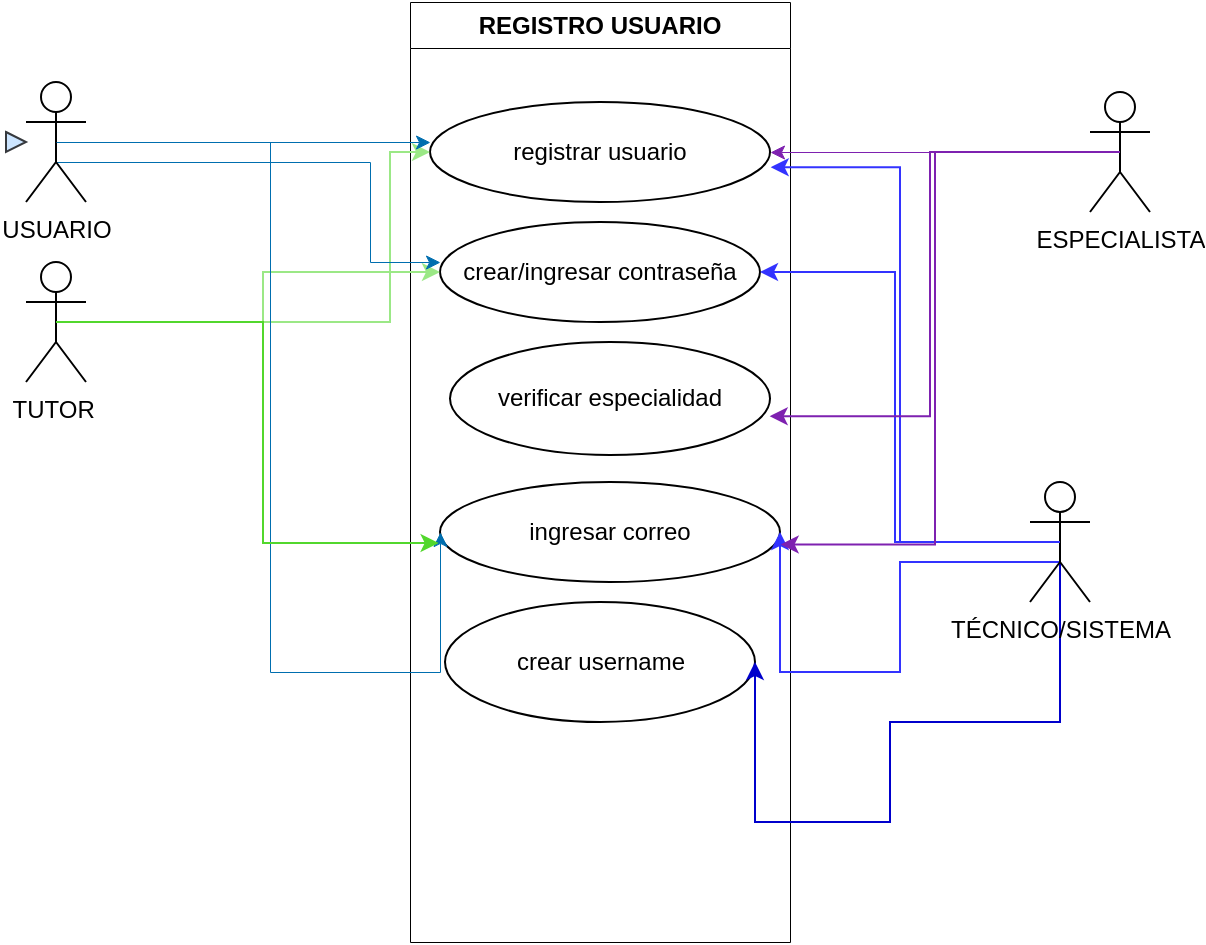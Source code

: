 <mxfile version="24.0.8" type="github" pages="2">
  <diagram name="Página-1" id="3NIjhlgy2YTikS_V9KKs">
    <mxGraphModel dx="1862" dy="945" grid="1" gridSize="10" guides="1" tooltips="1" connect="1" arrows="1" fold="1" page="1" pageScale="1" pageWidth="291" pageHeight="413" math="0" shadow="0">
      <root>
        <mxCell id="0" />
        <mxCell id="1" parent="0" />
        <mxCell id="s-yuEmEmYm-1q9ebvQfU-1" value="REGISTRO USUARIO" style="swimlane;whiteSpace=wrap;html=1;strokeWidth=0.5;" vertex="1" parent="1">
          <mxGeometry x="-390" y="-380" width="190" height="470" as="geometry" />
        </mxCell>
        <mxCell id="s-yuEmEmYm-1q9ebvQfU-10" value="registrar usuario" style="ellipse;whiteSpace=wrap;html=1;" vertex="1" parent="s-yuEmEmYm-1q9ebvQfU-1">
          <mxGeometry x="10" y="50" width="170" height="50" as="geometry" />
        </mxCell>
        <mxCell id="s-yuEmEmYm-1q9ebvQfU-9" value="crear/ingresar contraseña" style="ellipse;whiteSpace=wrap;html=1;" vertex="1" parent="s-yuEmEmYm-1q9ebvQfU-1">
          <mxGeometry x="15" y="110" width="160" height="50" as="geometry" />
        </mxCell>
        <mxCell id="s-yuEmEmYm-1q9ebvQfU-16" value="verificar especialidad" style="ellipse;whiteSpace=wrap;html=1;" vertex="1" parent="s-yuEmEmYm-1q9ebvQfU-1">
          <mxGeometry x="20" y="170" width="160" height="56.5" as="geometry" />
        </mxCell>
        <mxCell id="s-yuEmEmYm-1q9ebvQfU-23" value="ingresar correo" style="ellipse;whiteSpace=wrap;html=1;" vertex="1" parent="s-yuEmEmYm-1q9ebvQfU-1">
          <mxGeometry x="15" y="240" width="170" height="50" as="geometry" />
        </mxCell>
        <mxCell id="s-yuEmEmYm-1q9ebvQfU-34" value="crear username" style="ellipse;whiteSpace=wrap;html=1;" vertex="1" parent="s-yuEmEmYm-1q9ebvQfU-1">
          <mxGeometry x="17.5" y="300" width="155" height="60" as="geometry" />
        </mxCell>
        <mxCell id="s-yuEmEmYm-1q9ebvQfU-28" style="edgeStyle=orthogonalEdgeStyle;rounded=0;orthogonalLoop=1;jettySize=auto;html=1;exitX=0.5;exitY=0.5;exitDx=0;exitDy=0;exitPerimeter=0;entryX=1;entryY=0.5;entryDx=0;entryDy=0;strokeWidth=1;strokeColor=#3333FF;" edge="1" parent="1" source="s-yuEmEmYm-1q9ebvQfU-2" target="s-yuEmEmYm-1q9ebvQfU-23">
          <mxGeometry relative="1" as="geometry">
            <Array as="points">
              <mxPoint x="-65" y="-100" />
              <mxPoint x="-145" y="-100" />
              <mxPoint x="-145" y="-45" />
            </Array>
          </mxGeometry>
        </mxCell>
        <mxCell id="s-yuEmEmYm-1q9ebvQfU-31" style="edgeStyle=orthogonalEdgeStyle;rounded=0;orthogonalLoop=1;jettySize=auto;html=1;exitX=0.5;exitY=0.5;exitDx=0;exitDy=0;exitPerimeter=0;entryX=1;entryY=0.5;entryDx=0;entryDy=0;strokeColor=#3333FF;strokeWidth=1;" edge="1" parent="1" source="s-yuEmEmYm-1q9ebvQfU-2" target="s-yuEmEmYm-1q9ebvQfU-9">
          <mxGeometry relative="1" as="geometry" />
        </mxCell>
        <mxCell id="s-yuEmEmYm-1q9ebvQfU-36" style="edgeStyle=orthogonalEdgeStyle;rounded=0;orthogonalLoop=1;jettySize=auto;html=1;exitX=0.5;exitY=0.5;exitDx=0;exitDy=0;exitPerimeter=0;entryX=1;entryY=0.5;entryDx=0;entryDy=0;fillColor=#dae8fc;strokeColor=#0000CC;" edge="1" parent="1" source="s-yuEmEmYm-1q9ebvQfU-2" target="s-yuEmEmYm-1q9ebvQfU-34">
          <mxGeometry relative="1" as="geometry">
            <Array as="points">
              <mxPoint x="-65" y="-20" />
              <mxPoint x="-150" y="-20" />
              <mxPoint x="-150" y="30" />
            </Array>
          </mxGeometry>
        </mxCell>
        <mxCell id="s-yuEmEmYm-1q9ebvQfU-2" value="TÉCNICO/SISTEMA" style="shape=umlActor;verticalLabelPosition=bottom;verticalAlign=top;html=1;outlineConnect=0;" vertex="1" parent="1">
          <mxGeometry x="-80" y="-140" width="30" height="60" as="geometry" />
        </mxCell>
        <mxCell id="s-yuEmEmYm-1q9ebvQfU-12" style="edgeStyle=orthogonalEdgeStyle;rounded=0;orthogonalLoop=1;jettySize=auto;html=1;exitX=0.5;exitY=0.5;exitDx=0;exitDy=0;exitPerimeter=0;entryX=0;entryY=0.5;entryDx=0;entryDy=0;strokeWidth=1;strokeColor=#9be886;fillColor=#cdeb8b;" edge="1" parent="1" source="s-yuEmEmYm-1q9ebvQfU-3" target="s-yuEmEmYm-1q9ebvQfU-10">
          <mxGeometry relative="1" as="geometry">
            <Array as="points">
              <mxPoint x="-400" y="-220" />
              <mxPoint x="-400" y="-305" />
            </Array>
          </mxGeometry>
        </mxCell>
        <mxCell id="s-yuEmEmYm-1q9ebvQfU-32" style="edgeStyle=orthogonalEdgeStyle;rounded=0;orthogonalLoop=1;jettySize=auto;html=1;exitX=0.5;exitY=0.5;exitDx=0;exitDy=0;exitPerimeter=0;entryX=0;entryY=0.5;entryDx=0;entryDy=0;fillColor=#d5e8d4;strokeColor=#9be886;" edge="1" parent="1" source="s-yuEmEmYm-1q9ebvQfU-3" target="s-yuEmEmYm-1q9ebvQfU-9">
          <mxGeometry relative="1" as="geometry">
            <mxPoint x="-430" y="-180" as="targetPoint" />
          </mxGeometry>
        </mxCell>
        <mxCell id="s-yuEmEmYm-1q9ebvQfU-3" value="TUTOR&amp;nbsp;&lt;div&gt;&lt;br&gt;&lt;/div&gt;" style="shape=umlActor;verticalLabelPosition=bottom;verticalAlign=top;html=1;outlineConnect=0;" vertex="1" parent="1">
          <mxGeometry x="-582" y="-250" width="30" height="60" as="geometry" />
        </mxCell>
        <mxCell id="s-yuEmEmYm-1q9ebvQfU-20" style="edgeStyle=orthogonalEdgeStyle;rounded=0;orthogonalLoop=1;jettySize=auto;html=1;exitX=0.5;exitY=0.5;exitDx=0;exitDy=0;exitPerimeter=0;entryX=0;entryY=0.5;entryDx=0;entryDy=0;strokeWidth=0.5;fillColor=#1ba1e2;strokeColor=#006EAF;" edge="1" parent="1">
          <mxGeometry relative="1" as="geometry">
            <mxPoint x="-567" y="-315" as="sourcePoint" />
            <mxPoint x="-375" y="-250" as="targetPoint" />
            <Array as="points">
              <mxPoint x="-567" y="-300" />
              <mxPoint x="-410" y="-300" />
              <mxPoint x="-410" y="-250" />
            </Array>
          </mxGeometry>
        </mxCell>
        <mxCell id="s-yuEmEmYm-1q9ebvQfU-26" style="edgeStyle=orthogonalEdgeStyle;rounded=0;orthogonalLoop=1;jettySize=auto;html=1;exitX=0.5;exitY=0.5;exitDx=0;exitDy=0;exitPerimeter=0;entryX=0;entryY=0.5;entryDx=0;entryDy=0;strokeWidth=0.5;fillColor=#1ba1e2;strokeColor=#006EAF;" edge="1" parent="1" source="s-yuEmEmYm-1q9ebvQfU-4" target="s-yuEmEmYm-1q9ebvQfU-23">
          <mxGeometry relative="1" as="geometry">
            <Array as="points">
              <mxPoint x="-460" y="-310" />
              <mxPoint x="-460" y="-45" />
            </Array>
          </mxGeometry>
        </mxCell>
        <mxCell id="s-yuEmEmYm-1q9ebvQfU-4" value="USUARIO&lt;div&gt;&lt;br&gt;&lt;/div&gt;" style="shape=umlActor;verticalLabelPosition=bottom;verticalAlign=top;html=1;outlineConnect=0;" vertex="1" parent="1">
          <mxGeometry x="-582" y="-340" width="30" height="60" as="geometry" />
        </mxCell>
        <mxCell id="s-yuEmEmYm-1q9ebvQfU-13" style="edgeStyle=orthogonalEdgeStyle;rounded=0;orthogonalLoop=1;jettySize=auto;html=1;exitX=0.5;exitY=0.5;exitDx=0;exitDy=0;exitPerimeter=0;entryX=1;entryY=0.5;entryDx=0;entryDy=0;strokeWidth=0.5;strokeColor=#7e21b0;" edge="1" parent="1" source="s-yuEmEmYm-1q9ebvQfU-7" target="s-yuEmEmYm-1q9ebvQfU-10">
          <mxGeometry relative="1" as="geometry" />
        </mxCell>
        <mxCell id="s-yuEmEmYm-1q9ebvQfU-7" value="ESPECIALISTA" style="shape=umlActor;verticalLabelPosition=bottom;verticalAlign=top;html=1;outlineConnect=0;" vertex="1" parent="1">
          <mxGeometry x="-50" y="-335" width="30" height="60" as="geometry" />
        </mxCell>
        <mxCell id="s-yuEmEmYm-1q9ebvQfU-11" style="edgeStyle=orthogonalEdgeStyle;rounded=0;orthogonalLoop=1;jettySize=auto;html=1;exitX=0.5;exitY=0.5;exitDx=0;exitDy=0;exitPerimeter=0;entryX=0;entryY=0.4;entryDx=0;entryDy=0;entryPerimeter=0;strokeWidth=0.5;fillColor=#1ba1e2;strokeColor=#006EAF;" edge="1" parent="1" source="s-yuEmEmYm-1q9ebvQfU-4" target="s-yuEmEmYm-1q9ebvQfU-10">
          <mxGeometry relative="1" as="geometry" />
        </mxCell>
        <mxCell id="s-yuEmEmYm-1q9ebvQfU-15" style="edgeStyle=orthogonalEdgeStyle;rounded=0;orthogonalLoop=1;jettySize=auto;html=1;exitX=0.5;exitY=0.5;exitDx=0;exitDy=0;exitPerimeter=0;entryX=1.002;entryY=0.652;entryDx=0;entryDy=0;entryPerimeter=0;strokeWidth=1;strokeColor=#3333FF;" edge="1" parent="1" source="s-yuEmEmYm-1q9ebvQfU-2" target="s-yuEmEmYm-1q9ebvQfU-10">
          <mxGeometry relative="1" as="geometry" />
        </mxCell>
        <mxCell id="s-yuEmEmYm-1q9ebvQfU-21" style="edgeStyle=orthogonalEdgeStyle;rounded=0;orthogonalLoop=1;jettySize=auto;html=1;exitX=0.5;exitY=0.5;exitDx=0;exitDy=0;exitPerimeter=0;entryX=0.999;entryY=0.656;entryDx=0;entryDy=0;entryPerimeter=0;strokeWidth=1;strokeColor=#7e21b0;" edge="1" parent="1" source="s-yuEmEmYm-1q9ebvQfU-7" target="s-yuEmEmYm-1q9ebvQfU-16">
          <mxGeometry relative="1" as="geometry" />
        </mxCell>
        <mxCell id="s-yuEmEmYm-1q9ebvQfU-25" style="edgeStyle=orthogonalEdgeStyle;rounded=0;orthogonalLoop=1;jettySize=auto;html=1;exitX=0.5;exitY=0.5;exitDx=0;exitDy=0;exitPerimeter=0;entryX=-0.004;entryY=0.61;entryDx=0;entryDy=0;entryPerimeter=0;strokeWidth=1;strokeColor=#52d72d;fillColor=#dae8fc;" edge="1" parent="1" source="s-yuEmEmYm-1q9ebvQfU-3" target="s-yuEmEmYm-1q9ebvQfU-23">
          <mxGeometry relative="1" as="geometry" />
        </mxCell>
        <mxCell id="s-yuEmEmYm-1q9ebvQfU-27" style="edgeStyle=orthogonalEdgeStyle;rounded=0;orthogonalLoop=1;jettySize=auto;html=1;exitX=0.5;exitY=0.5;exitDx=0;exitDy=0;exitPerimeter=0;entryX=1.002;entryY=0.624;entryDx=0;entryDy=0;entryPerimeter=0;strokeWidth=1;strokeColor=#7e21b0;" edge="1" parent="1" source="s-yuEmEmYm-1q9ebvQfU-7" target="s-yuEmEmYm-1q9ebvQfU-23">
          <mxGeometry relative="1" as="geometry" />
        </mxCell>
        <mxCell id="s-yuEmEmYm-1q9ebvQfU-29" value="" style="triangle;whiteSpace=wrap;html=1;fillColor=#cce5ff;strokeColor=#36393d;" vertex="1" parent="1">
          <mxGeometry x="-592" y="-315" width="10" height="10" as="geometry" />
        </mxCell>
      </root>
    </mxGraphModel>
  </diagram>
  <diagram id="QqYR1Xo4HJH_Mfy1MyGc" name="Página-2">
    <mxGraphModel dx="1434" dy="772" grid="1" gridSize="10" guides="1" tooltips="1" connect="1" arrows="1" fold="1" page="1" pageScale="1" pageWidth="291" pageHeight="413" math="0" shadow="0">
      <root>
        <mxCell id="0" />
        <mxCell id="1" parent="0" />
        <mxCell id="rRjtMzzRcwJRFk4WsjBS-1" value="Vertical Container" style="swimlane;whiteSpace=wrap;html=1;" vertex="1" parent="1">
          <mxGeometry x="40" y="140" width="380" height="610" as="geometry" />
        </mxCell>
        <mxCell id="rRjtMzzRcwJRFk4WsjBS-3" value="Actor" style="shape=umlActor;verticalLabelPosition=bottom;verticalAlign=top;html=1;outlineConnect=0;" vertex="1" parent="1">
          <mxGeometry x="130" y="360" width="30" height="60" as="geometry" />
        </mxCell>
        <mxCell id="rRjtMzzRcwJRFk4WsjBS-4" value="Actor" style="shape=umlActor;verticalLabelPosition=bottom;verticalAlign=top;html=1;outlineConnect=0;" vertex="1" parent="1">
          <mxGeometry x="130" y="360" width="30" height="60" as="geometry" />
        </mxCell>
        <mxCell id="rRjtMzzRcwJRFk4WsjBS-5" value="Actor" style="shape=umlActor;verticalLabelPosition=bottom;verticalAlign=top;html=1;outlineConnect=0;" vertex="1" parent="1">
          <mxGeometry x="130" y="360" width="30" height="60" as="geometry" />
        </mxCell>
        <mxCell id="rRjtMzzRcwJRFk4WsjBS-6" value="Actor" style="shape=umlActor;verticalLabelPosition=bottom;verticalAlign=top;html=1;outlineConnect=0;" vertex="1" parent="1">
          <mxGeometry x="130" y="360" width="30" height="60" as="geometry" />
        </mxCell>
      </root>
    </mxGraphModel>
  </diagram>
</mxfile>

